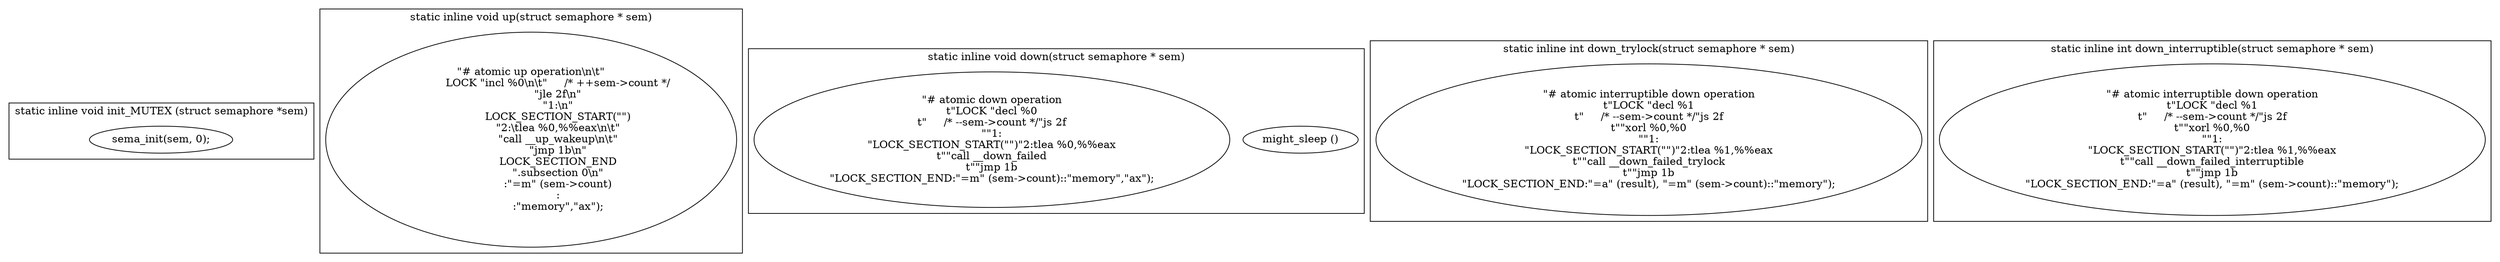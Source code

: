 digraph semaphore_h{
        subgraph cluster_init_MUTEX{
                label="static inline void init_MUTEX (struct semaphore *sem)";
                sema_init[label="sema_init(sem, 1);"];
        }

        subgraph cluster_init_MUTEX_LOCKED{
                label="static inline void init_MUTEX_LOCKED (struct semaphore *sem)";
                sema_init[label="sema_init(sem, 0);"];
        }

        subgraph cluster_up{
                label="static inline void up(struct semaphore * sem)";
                asm_up[label="\"# atomic up operation\\n\\t\"
		LOCK \"incl %0\\n\\t\"     /* ++sem->count */
		\"jle 2f\\n\"
		\"1:\\n\"
		LOCK_SECTION_START(\"\")
		\"2:\\tlea %0,%%eax\\n\\t\"
		\"call __up_wakeup\\n\\t\"
		\"jmp 1b\\n\"
		LOCK_SECTION_END
		\".subsection 0\\n\"
		:\"=m\" (sem->count)
		:
		:\"memory\",\"ax\");"];
        }

        subgraph cluster_down{
                label="static inline void down(struct semaphore * sem)";

                might_sleep[label="might_sleep ()"];
                down_asm[label="\"# atomic down operation\n\t\"LOCK \"decl %0\n\t\"     /* --sem->count */\"js 2f\n\"\"1:\n\"LOCK_SECTION_START(\"\")\"2:\tlea %0,%%eax\n\t\"\"call __down_failed\n\t\"\"jmp 1b\n\"LOCK_SECTION_END:\"=m\" (sem->count)::\"memory\",\"ax\");"];
        }

        subgraph cluster_down_trylock{
                label="static inline int down_trylock(struct semaphore * sem)";
                down_trylock_asm[label="\"# atomic interruptible down operation\n\t\"LOCK \"decl %1\n\t\"     /* --sem->count */\"js 2f\n\t\"\"xorl %0,%0\n\"\"1:\n\"LOCK_SECTION_START(\"\")\"2:\tlea %1,%%eax\n\t\"\"call __down_failed_trylock\n\t\"\"jmp 1b\n\"LOCK_SECTION_END:\"=a\" (result), \"=m\" (sem->count)::\"memory\");"];
        }

        subgraph cluster_down_interruptible{
                label="static inline int down_interruptible(struct semaphore * sem)";
                might_sleep[label="might_sleep ()"];
                down_interruptible_asm[label="\"# atomic interruptible down operation\n\t\"LOCK \"decl %1\n\t\"     /* --sem->count */\"js 2f\n\t\"\"xorl %0,%0\n\"\"1:\n\"LOCK_SECTION_START(\"\")\"2:\tlea %1,%%eax\n\t\"\"call __down_failed_interruptible\n\t\"\"jmp 1b\n\"LOCK_SECTION_END:\"=a\" (result), \"=m\" (sem->count)::\"memory\");"];
                
                }

        
}
        
